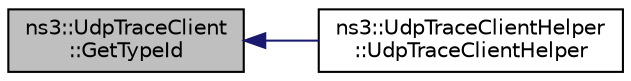 digraph "ns3::UdpTraceClient::GetTypeId"
{
  edge [fontname="Helvetica",fontsize="10",labelfontname="Helvetica",labelfontsize="10"];
  node [fontname="Helvetica",fontsize="10",shape=record];
  rankdir="LR";
  Node1 [label="ns3::UdpTraceClient\l::GetTypeId",height=0.2,width=0.4,color="black", fillcolor="grey75", style="filled", fontcolor="black"];
  Node1 -> Node2 [dir="back",color="midnightblue",fontsize="10",style="solid"];
  Node2 [label="ns3::UdpTraceClientHelper\l::UdpTraceClientHelper",height=0.2,width=0.4,color="black", fillcolor="white", style="filled",URL="$d9/d9b/classns3_1_1UdpTraceClientHelper.html#abb6cba708ba1847e006679f155319650"];
}
